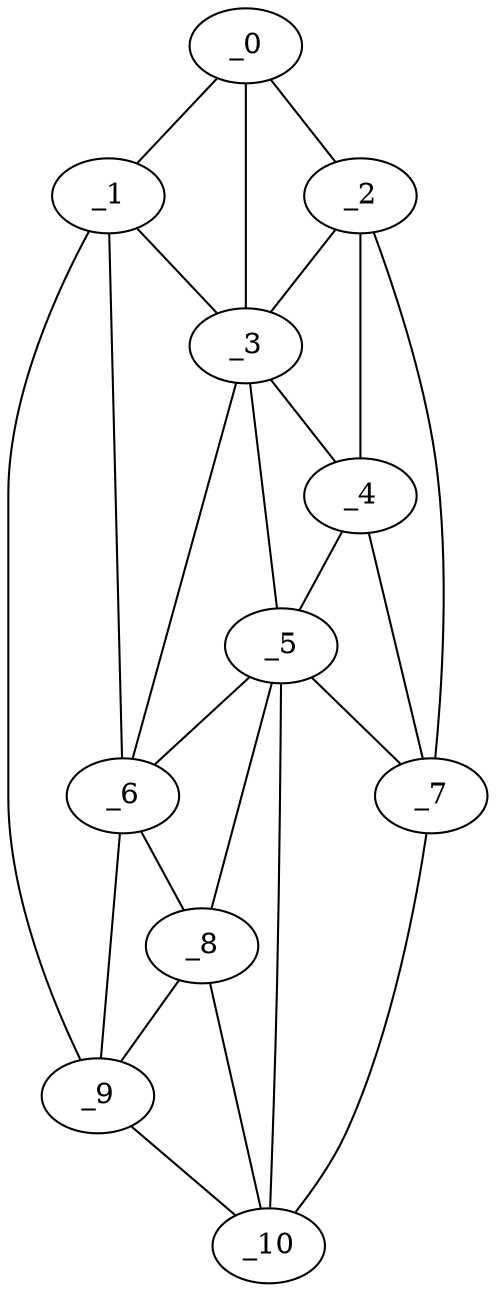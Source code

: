 graph "obj80__180.gxl" {
	_0	 [x=5,
		y=94];
	_1	 [x=5,
		y=107];
	_0 -- _1	 [valence=1];
	_2	 [x=60,
		y=47];
	_0 -- _2	 [valence=1];
	_3	 [x=61,
		y=58];
	_0 -- _3	 [valence=2];
	_1 -- _3	 [valence=1];
	_6	 [x=97,
		y=85];
	_1 -- _6	 [valence=2];
	_9	 [x=112,
		y=107];
	_1 -- _9	 [valence=1];
	_2 -- _3	 [valence=2];
	_4	 [x=65,
		y=48];
	_2 -- _4	 [valence=2];
	_7	 [x=101,
		y=20];
	_2 -- _7	 [valence=1];
	_3 -- _4	 [valence=2];
	_5	 [x=96,
		y=77];
	_3 -- _5	 [valence=1];
	_3 -- _6	 [valence=2];
	_4 -- _5	 [valence=2];
	_4 -- _7	 [valence=2];
	_5 -- _6	 [valence=2];
	_5 -- _7	 [valence=1];
	_8	 [x=110,
		y=95];
	_5 -- _8	 [valence=2];
	_10	 [x=126,
		y=47];
	_5 -- _10	 [valence=2];
	_6 -- _8	 [valence=2];
	_6 -- _9	 [valence=1];
	_7 -- _10	 [valence=1];
	_8 -- _9	 [valence=1];
	_8 -- _10	 [valence=1];
	_9 -- _10	 [valence=1];
}
